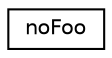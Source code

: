digraph "Graphical Class Hierarchy"
{
  edge [fontname="Helvetica",fontsize="10",labelfontname="Helvetica",labelfontsize="10"];
  node [fontname="Helvetica",fontsize="10",shape=record];
  rankdir="LR";
  Node0 [label="noFoo",height=0.2,width=0.4,color="black", fillcolor="white", style="filled",URL="$structno_foo.html"];
}
